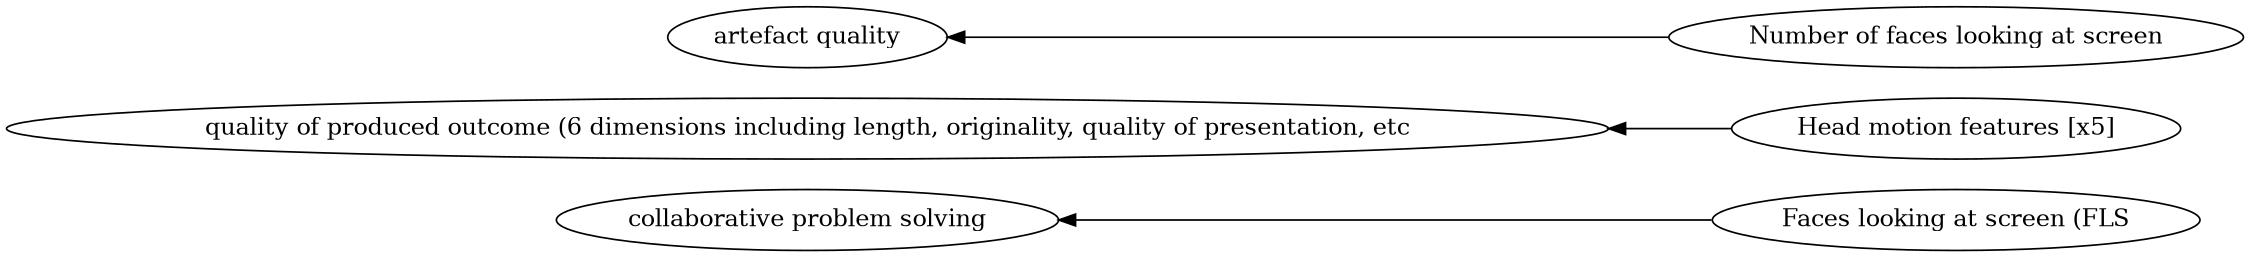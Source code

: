 digraph Test {
	rankdir=RL
	size="15,15"
	overlap=false
	splines=true
	{rank=same; "Faces looking at screen (FLS" "Head motion features [x5]" "Number of faces looking at screen";}
	{rank=same; "artefact quality" "quality of produced outcome (6 dimensions including length, originality, quality of presentation, etc" "collaborative problem solving";}
	"Head motion features [x5]" [href="https://scholar.google.com/scholar?hl=en&q=An%20Interactive%20Table%20for%20Supporting%20Participation%20Balance%20in%20Face-to-Face%20Collaborative%20Learning"]
	"Head motion features [x5]" -> "quality of produced outcome (6 dimensions including length, originality, quality of presentation, etc"
	"Number of faces looking at screen" [href="https://scholar.google.com/scholar?hl=en&q=An%20Interactive%20Table%20for%20Supporting%20Participation%20Balance%20in%20Face-to-Face%20Collaborative%20Learning"]
	"Number of faces looking at screen" -> "artefact quality"
	"Faces looking at screen (FLS" [href="https://scholar.google.com/scholar?hl=en&q=An%20Interactive%20Table%20for%20Supporting%20Participation%20Balance%20in%20Face-to-Face%20Collaborative%20Learning"]
	"Faces looking at screen (FLS" -> "collaborative problem solving"
}

